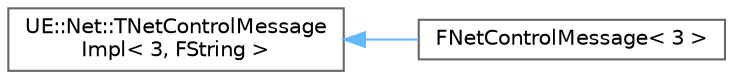 digraph "Graphical Class Hierarchy"
{
 // INTERACTIVE_SVG=YES
 // LATEX_PDF_SIZE
  bgcolor="transparent";
  edge [fontname=Helvetica,fontsize=10,labelfontname=Helvetica,labelfontsize=10];
  node [fontname=Helvetica,fontsize=10,shape=box,height=0.2,width=0.4];
  rankdir="LR";
  Node0 [id="Node000000",label="UE::Net::TNetControlMessage\lImpl\< 3, FString \>",height=0.2,width=0.4,color="grey40", fillcolor="white", style="filled",URL="$df/d09/classUE_1_1Net_1_1TNetControlMessageImpl.html",tooltip=" "];
  Node0 -> Node1 [id="edge9684_Node000000_Node000001",dir="back",color="steelblue1",style="solid",tooltip=" "];
  Node1 [id="Node000001",label="FNetControlMessage\< 3 \>",height=0.2,width=0.4,color="grey40", fillcolor="white", style="filled",URL="$d6/d97/classFNetControlMessage_3_013_01_4.html",tooltip=" "];
}
